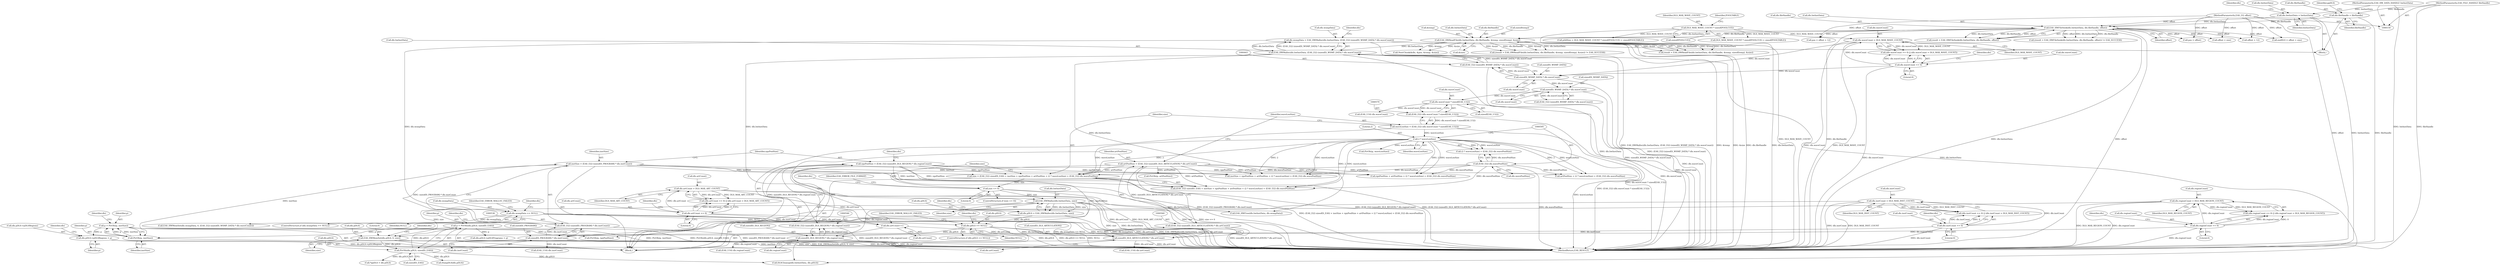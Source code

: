 digraph "0_Android_cadfb7a3c96d4fef06656cf37143e1b3e62cae86@pointer" {
"1000669" [label="(Call,dls.pDLS->pDLSRegions = p)"];
"1000664" [label="(Call,p = PtrOfs(p, instSize))"];
"1000666" [label="(Call,PtrOfs(p, instSize))"];
"1000638" [label="(Call,p = PtrOfs(dls.pDLS, sizeof(S_EAS)))"];
"1000640" [label="(Call,PtrOfs(dls.pDLS, sizeof(S_EAS)))"];
"1000625" [label="(Call,EAS_HWMemSet(dls.pDLS, 0, size))"];
"1000616" [label="(Call,dls.pDLS == NULL)"];
"1000606" [label="(Call,dls.pDLS = EAS_HWMalloc(dls.hwInstData, size))"];
"1000610" [label="(Call,EAS_HWMalloc(dls.hwInstData, size))"];
"1000438" [label="(Call,EAS_HWMalloc(dls.hwInstData, (EAS_I32) (sizeof(S_WSMP_DATA) * dls.waveCount)))"];
"1000213" [label="(Call,EAS_HWReadFile(dls.hwInstData, dls.fileHandle, &temp, sizeof(temp), &size))"];
"1000198" [label="(Call,EAS_HWFileSeek(dls.hwInstData, dls.fileHandle, offset))"];
"1000180" [label="(Call,dls.hwInstData = hwInstData)"];
"1000151" [label="(MethodParameterIn,EAS_HW_DATA_HANDLE hwInstData)"];
"1000185" [label="(Call,dls.fileHandle = fileHandle)"];
"1000152" [label="(MethodParameterIn,EAS_FILE_HANDLE fileHandle)"];
"1000153" [label="(MethodParameterIn,EAS_I32 offset)"];
"1000442" [label="(Call,(EAS_I32) (sizeof(S_WSMP_DATA) * dls.waveCount))"];
"1000444" [label="(Call,sizeof(S_WSMP_DATA) * dls.waveCount)"];
"1000425" [label="(Call,dls.waveCount > DLS_MAX_WAVE_COUNT)"];
"1000420" [label="(Call,dls.waveCount == 0)"];
"1000395" [label="(Call,DLS_MAX_WAVE_COUNT * sizeof(POOLCUE))"];
"1000600" [label="(Call,size <= 0)"];
"1000577" [label="(Call,size = (EAS_I32) sizeof(S_EAS) + instSize + rgnPoolSize + artPoolSize + (2 * waveLenSize) + (EAS_I32) dls.wavePoolSize)"];
"1000533" [label="(Call,instSize = (EAS_I32) (sizeof(S_PROGRAM) * dls.instCount))"];
"1000535" [label="(Call,(EAS_I32) (sizeof(S_PROGRAM) * dls.instCount))"];
"1000537" [label="(Call,sizeof(S_PROGRAM) * dls.instCount)"];
"1000524" [label="(Call,dls.instCount > DLS_MAX_INST_COUNT)"];
"1000519" [label="(Call,dls.instCount == 0)"];
"1000543" [label="(Call,rgnPoolSize = (EAS_I32) (sizeof(S_DLS_REGION) * dls.regionCount))"];
"1000545" [label="(Call,(EAS_I32) (sizeof(S_DLS_REGION) * dls.regionCount))"];
"1000547" [label="(Call,sizeof(S_DLS_REGION) * dls.regionCount)"];
"1000492" [label="(Call,dls.regionCount > DLS_MAX_REGION_COUNT)"];
"1000487" [label="(Call,dls.regionCount == 0)"];
"1000557" [label="(Call,artPoolSize = (EAS_I32) (sizeof(S_DLS_ARTICULATION) * dls.artCount))"];
"1000559" [label="(Call,(EAS_I32) (sizeof(S_DLS_ARTICULATION) * dls.artCount))"];
"1000561" [label="(Call,sizeof(S_DLS_ARTICULATION) * dls.artCount)"];
"1000553" [label="(Call,dls.artCount++)"];
"1000508" [label="(Call,dls.artCount > DLS_MAX_ART_COUNT)"];
"1000503" [label="(Call,dls.artCount == 0)"];
"1000591" [label="(Call,2 * waveLenSize)"];
"1000567" [label="(Call,waveLenSize = (EAS_I32) (dls.waveCount * sizeof(EAS_U32)))"];
"1000569" [label="(Call,(EAS_I32) (dls.waveCount * sizeof(EAS_U32)))"];
"1000571" [label="(Call,dls.waveCount * sizeof(EAS_U32))"];
"1000467" [label="(Call,sizeof(S_WSMP_DATA) * dls.waveCount)"];
"1000594" [label="(Call,(EAS_I32) dls.wavePoolSize)"];
"1000451" [label="(Call,dls.wsmpData == NULL)"];
"1000434" [label="(Call,dls.wsmpData = EAS_HWMalloc(dls.hwInstData, (EAS_I32) (sizeof(S_WSMP_DATA) * dls.waveCount)))"];
"1000584" [label="(Call,instSize + rgnPoolSize + artPoolSize + (2 * waveLenSize) + (EAS_I32) dls.wavePoolSize)"];
"1000487" [label="(Call,dls.regionCount == 0)"];
"1000586" [label="(Call,rgnPoolSize + artPoolSize + (2 * waveLenSize) + (EAS_I32) dls.wavePoolSize)"];
"1000211" [label="(Call,result = EAS_HWReadFile(dls.hwInstData, dls.fileHandle, &temp, sizeof(temp), &size))"];
"1000484" [label="(Block,)"];
"1000243" [label="(Call,NextChunk(&dls, &pos, &temp, &size))"];
"1000520" [label="(Call,dls.instCount)"];
"1000670" [label="(Call,dls.pDLS->pDLSRegions)"];
"1000202" [label="(Call,dls.fileHandle)"];
"1000538" [label="(Call,sizeof(S_PROGRAM))"];
"1000524" [label="(Call,dls.instCount > DLS_MAX_INST_COUNT)"];
"1000608" [label="(Identifier,dls)"];
"1000630" [label="(Identifier,size)"];
"1000615" [label="(ControlStructure,if (dls.pDLS == NULL))"];
"1000392" [label="(Call,ptblSize > DLS_MAX_WAVE_COUNT * sizeof(POOLCUE) + sizeof(POOLTABLE))"];
"1000533" [label="(Call,instSize = (EAS_I32) (sizeof(S_PROGRAM) * dls.instCount))"];
"1000224" [label="(Call,&size)"];
"1000578" [label="(Identifier,size)"];
"1000611" [label="(Call,dls.hwInstData)"];
"1000435" [label="(Call,dls.wsmpData)"];
"1000210" [label="(Call,(result = EAS_HWReadFile(dls.hwInstData, dls.fileHandle, &temp, sizeof(temp), &size)) != EAS_SUCCESS)"];
"1000427" [label="(Identifier,dls)"];
"1000453" [label="(Identifier,dls)"];
"1000155" [label="(Block,)"];
"1000588" [label="(Call,artPoolSize + (2 * waveLenSize) + (EAS_I32) dls.wavePoolSize)"];
"1000627" [label="(Identifier,dls)"];
"1000607" [label="(Call,dls.pDLS)"];
"1000575" [label="(Call,sizeof(EAS_U32))"];
"1000444" [label="(Call,sizeof(S_WSMP_DATA) * dls.waveCount)"];
"1000493" [label="(Call,dls.regionCount)"];
"1000664" [label="(Call,p = PtrOfs(p, instSize))"];
"1000667" [label="(Identifier,p)"];
"1000397" [label="(Call,sizeof(POOLCUE))"];
"1000652" [label="(Call,(EAS_U16) dls.instCount)"];
"1000657" [label="(Call,dls.pDLS->pDLSPrograms = p)"];
"1000195" [label="(Call,(result = EAS_HWFileSeek(dls.hwInstData, dls.fileHandle, offset)) != EAS_SUCCESS)"];
"1000590" [label="(Call,(2 * waveLenSize) + (EAS_I32) dls.wavePoolSize)"];
"1000614" [label="(Identifier,size)"];
"1000567" [label="(Call,waveLenSize = (EAS_I32) (dls.waveCount * sizeof(EAS_U32)))"];
"1000601" [label="(Identifier,size)"];
"1000151" [label="(MethodParameterIn,EAS_HW_DATA_HANDLE hwInstData)"];
"1000460" [label="(Call,EAS_HWMemSet(dls.wsmpData, 0, (EAS_I32) (sizeof(S_WSMP_DATA) * dls.waveCount)))"];
"1000491" [label="(Literal,0)"];
"1000675" [label="(Identifier,p)"];
"1000534" [label="(Identifier,instSize)"];
"1000721" [label="(Call,(EAS_U16) dls.waveCount)"];
"1000559" [label="(Call,(EAS_I32) (sizeof(S_DLS_ARTICULATION) * dls.artCount))"];
"1000545" [label="(Call,(EAS_I32) (sizeof(S_DLS_REGION) * dls.regionCount))"];
"1000554" [label="(Call,dls.artCount)"];
"1000451" [label="(Call,dls.wsmpData == NULL)"];
"1000467" [label="(Call,sizeof(S_WSMP_DATA) * dls.waveCount)"];
"1000518" [label="(Call,(dls.instCount == 0) || (dls.instCount > DLS_MAX_INST_COUNT))"];
"1000283" [label="(Call,offset + 12)"];
"1000394" [label="(Call,DLS_MAX_WAVE_COUNT * sizeof(POOLCUE) + sizeof(POOLTABLE))"];
"1000544" [label="(Identifier,rgnPoolSize)"];
"1000568" [label="(Identifier,waveLenSize)"];
"1000276" [label="(Call,endDLS = offset + size)"];
"1000450" [label="(ControlStructure,if (dls.wsmpData == NULL))"];
"1000689" [label="(Call,PtrOfs(p, rgnPoolSize))"];
"1000186" [label="(Call,dls.fileHandle)"];
"1000842" [label="(MethodReturn,EAS_RESULT)"];
"1000641" [label="(Call,dls.pDLS)"];
"1000528" [label="(Identifier,DLS_MAX_INST_COUNT)"];
"1000571" [label="(Call,dls.waveCount * sizeof(EAS_U32))"];
"1000486" [label="(Call,(dls.regionCount == 0) || (dls.regionCount > DLS_MAX_REGION_COUNT))"];
"1000184" [label="(Identifier,hwInstData)"];
"1000507" [label="(Literal,0)"];
"1000547" [label="(Call,sizeof(S_DLS_REGION) * dls.regionCount)"];
"1000626" [label="(Call,dls.pDLS)"];
"1000205" [label="(Identifier,offset)"];
"1000465" [label="(Call,(EAS_I32) (sizeof(S_WSMP_DATA) * dls.waveCount))"];
"1000649" [label="(Identifier,dls)"];
"1000665" [label="(Identifier,p)"];
"1000445" [label="(Call,sizeof(S_WSMP_DATA))"];
"1000439" [label="(Call,dls.hwInstData)"];
"1000577" [label="(Call,size = (EAS_I32) sizeof(S_EAS) + instSize + rgnPoolSize + artPoolSize + (2 * waveLenSize) + (EAS_I32) dls.wavePoolSize)"];
"1000214" [label="(Call,dls.hwInstData)"];
"1000682" [label="(Call,(EAS_U16) dls.regionCount)"];
"1000572" [label="(Call,dls.waveCount)"];
"1000217" [label="(Call,dls.fileHandle)"];
"1000594" [label="(Call,(EAS_I32) dls.wavePoolSize)"];
"1000669" [label="(Call,dls.pDLS->pDLSRegions = p)"];
"1000426" [label="(Call,dls.waveCount)"];
"1000494" [label="(Identifier,dls)"];
"1000698" [label="(Call,(EAS_U16) dls.artCount)"];
"1000512" [label="(Identifier,DLS_MAX_ART_COUNT)"];
"1000526" [label="(Identifier,dls)"];
"1000468" [label="(Call,sizeof(S_WSMP_DATA))"];
"1000519" [label="(Call,dls.instCount == 0)"];
"1000599" [label="(ControlStructure,if (size <= 0))"];
"1000591" [label="(Call,2 * waveLenSize)"];
"1000537" [label="(Call,sizeof(S_PROGRAM) * dls.instCount)"];
"1000419" [label="(Call,(dls.waveCount == 0) || (dls.waveCount > DLS_MAX_WAVE_COUNT))"];
"1000558" [label="(Identifier,artPoolSize)"];
"1000639" [label="(Identifier,p)"];
"1000550" [label="(Call,dls.regionCount)"];
"1000629" [label="(Literal,0)"];
"1000616" [label="(Call,dls.pDLS == NULL)"];
"1000605" [label="(Identifier,EAS_ERROR_FILE_FORMAT)"];
"1000420" [label="(Call,dls.waveCount == 0)"];
"1000504" [label="(Call,dls.artCount)"];
"1000606" [label="(Call,dls.pDLS = EAS_HWMalloc(dls.hwInstData, size))"];
"1000281" [label="(Call,pos = offset + 12)"];
"1000618" [label="(Identifier,dls)"];
"1000434" [label="(Call,dls.wsmpData = EAS_HWMalloc(dls.hwInstData, (EAS_I32) (sizeof(S_WSMP_DATA) * dls.waveCount)))"];
"1000540" [label="(Call,dls.instCount)"];
"1000189" [label="(Identifier,fileHandle)"];
"1000735" [label="(Call,PtrOfs(p, waveLenSize))"];
"1000525" [label="(Call,dls.instCount)"];
"1000503" [label="(Call,dls.artCount == 0)"];
"1000617" [label="(Call,dls.pDLS)"];
"1000638" [label="(Call,p = PtrOfs(dls.pDLS, sizeof(S_EAS)))"];
"1000569" [label="(Call,(EAS_I32) (dls.waveCount * sizeof(EAS_U32)))"];
"1000470" [label="(Call,dls.waveCount)"];
"1000222" [label="(Call,sizeof(temp))"];
"1000187" [label="(Identifier,dls)"];
"1000152" [label="(MethodParameterIn,EAS_FILE_HANDLE fileHandle)"];
"1000592" [label="(Literal,2)"];
"1000425" [label="(Call,dls.waveCount > DLS_MAX_WAVE_COUNT)"];
"1000822" [label="(Call,*ppDLS = dls.pDLS)"];
"1000492" [label="(Call,dls.regionCount > DLS_MAX_REGION_COUNT)"];
"1000672" [label="(Identifier,dls)"];
"1000833" [label="(Call,DLSCleanup(dls.hwInstData, dls.pDLS))"];
"1000610" [label="(Call,EAS_HWMalloc(dls.hwInstData, size))"];
"1000396" [label="(Identifier,DLS_MAX_WAVE_COUNT)"];
"1000535" [label="(Call,(EAS_I32) (sizeof(S_PROGRAM) * dls.instCount))"];
"1000561" [label="(Call,sizeof(S_DLS_ARTICULATION) * dls.artCount)"];
"1000644" [label="(Call,sizeof(S_EAS))"];
"1000452" [label="(Call,dls.wsmpData)"];
"1000153" [label="(MethodParameterIn,EAS_I32 offset)"];
"1000624" [label="(Identifier,EAS_ERROR_MALLOC_FAILED)"];
"1000557" [label="(Call,artPoolSize = (EAS_I32) (sizeof(S_DLS_ARTICULATION) * dls.artCount))"];
"1000459" [label="(Identifier,EAS_ERROR_MALLOC_FAILED)"];
"1000553" [label="(Call,dls.artCount++)"];
"1000502" [label="(Call,(dls.artCount == 0) || (dls.artCount > DLS_MAX_ART_COUNT))"];
"1000543" [label="(Call,rgnPoolSize = (EAS_I32) (sizeof(S_DLS_REGION) * dls.regionCount))"];
"1000424" [label="(Literal,0)"];
"1000596" [label="(Call,dls.wavePoolSize)"];
"1000199" [label="(Call,dls.hwInstData)"];
"1000213" [label="(Call,EAS_HWReadFile(dls.hwInstData, dls.fileHandle, &temp, sizeof(temp), &size))"];
"1000562" [label="(Call,sizeof(S_DLS_ARTICULATION))"];
"1000438" [label="(Call,EAS_HWMalloc(dls.hwInstData, (EAS_I32) (sizeof(S_WSMP_DATA) * dls.waveCount)))"];
"1000668" [label="(Identifier,instSize)"];
"1000510" [label="(Identifier,dls)"];
"1000447" [label="(Call,dls.waveCount)"];
"1000455" [label="(Identifier,NULL)"];
"1000634" [label="(Identifier,dls)"];
"1000509" [label="(Call,dls.artCount)"];
"1000400" [label="(Identifier,POOLTABLE)"];
"1000462" [label="(Identifier,dls)"];
"1000488" [label="(Call,dls.regionCount)"];
"1000712" [label="(Call,PtrOfs(p, artPoolSize))"];
"1000395" [label="(Call,DLS_MAX_WAVE_COUNT * sizeof(POOLCUE))"];
"1000810" [label="(Call,EAS_HWFree(dls.hwInstData, dls.wsmpData))"];
"1000180" [label="(Call,dls.hwInstData = hwInstData)"];
"1000548" [label="(Call,sizeof(S_DLS_REGION))"];
"1000620" [label="(Identifier,NULL)"];
"1000602" [label="(Literal,0)"];
"1000593" [label="(Identifier,waveLenSize)"];
"1000220" [label="(Call,&temp)"];
"1000564" [label="(Call,dls.artCount)"];
"1000185" [label="(Call,dls.fileHandle = fileHandle)"];
"1000442" [label="(Call,(EAS_I32) (sizeof(S_WSMP_DATA) * dls.waveCount))"];
"1000496" [label="(Identifier,DLS_MAX_REGION_COUNT)"];
"1000236" [label="(Call,pos = offset)"];
"1000181" [label="(Call,dls.hwInstData)"];
"1000198" [label="(Call,EAS_HWFileSeek(dls.hwInstData, dls.fileHandle, offset))"];
"1000429" [label="(Identifier,DLS_MAX_WAVE_COUNT)"];
"1000579" [label="(Call,(EAS_I32) sizeof(S_EAS) + instSize + rgnPoolSize + artPoolSize + (2 * waveLenSize) + (EAS_I32) dls.wavePoolSize)"];
"1000555" [label="(Identifier,dls)"];
"1000523" [label="(Literal,0)"];
"1000192" [label="(Identifier,ppDLS)"];
"1000196" [label="(Call,result = EAS_HWFileSeek(dls.hwInstData, dls.fileHandle, offset))"];
"1000421" [label="(Call,dls.waveCount)"];
"1000828" [label="(Call,DumpDLS(dls.pDLS))"];
"1000640" [label="(Call,PtrOfs(dls.pDLS, sizeof(S_EAS)))"];
"1000278" [label="(Call,offset + size)"];
"1000625" [label="(Call,EAS_HWMemSet(dls.pDLS, 0, size))"];
"1000666" [label="(Call,PtrOfs(p, instSize))"];
"1000508" [label="(Call,dls.artCount > DLS_MAX_ART_COUNT)"];
"1000600" [label="(Call,size <= 0)"];
"1000679" [label="(Identifier,dls)"];
"1000669" -> "1000484"  [label="AST: "];
"1000669" -> "1000675"  [label="CFG: "];
"1000670" -> "1000669"  [label="AST: "];
"1000675" -> "1000669"  [label="AST: "];
"1000679" -> "1000669"  [label="CFG: "];
"1000669" -> "1000842"  [label="DDG: dls.pDLS->pDLSRegions"];
"1000664" -> "1000669"  [label="DDG: p"];
"1000664" -> "1000484"  [label="AST: "];
"1000664" -> "1000666"  [label="CFG: "];
"1000665" -> "1000664"  [label="AST: "];
"1000666" -> "1000664"  [label="AST: "];
"1000672" -> "1000664"  [label="CFG: "];
"1000664" -> "1000842"  [label="DDG: PtrOfs(p, instSize)"];
"1000666" -> "1000664"  [label="DDG: p"];
"1000666" -> "1000664"  [label="DDG: instSize"];
"1000664" -> "1000689"  [label="DDG: p"];
"1000666" -> "1000668"  [label="CFG: "];
"1000667" -> "1000666"  [label="AST: "];
"1000668" -> "1000666"  [label="AST: "];
"1000666" -> "1000842"  [label="DDG: instSize"];
"1000638" -> "1000666"  [label="DDG: p"];
"1000533" -> "1000666"  [label="DDG: instSize"];
"1000638" -> "1000484"  [label="AST: "];
"1000638" -> "1000640"  [label="CFG: "];
"1000639" -> "1000638"  [label="AST: "];
"1000640" -> "1000638"  [label="AST: "];
"1000649" -> "1000638"  [label="CFG: "];
"1000638" -> "1000842"  [label="DDG: PtrOfs(dls.pDLS, sizeof(S_EAS))"];
"1000640" -> "1000638"  [label="DDG: dls.pDLS"];
"1000638" -> "1000657"  [label="DDG: p"];
"1000640" -> "1000644"  [label="CFG: "];
"1000641" -> "1000640"  [label="AST: "];
"1000644" -> "1000640"  [label="AST: "];
"1000625" -> "1000640"  [label="DDG: dls.pDLS"];
"1000640" -> "1000822"  [label="DDG: dls.pDLS"];
"1000640" -> "1000828"  [label="DDG: dls.pDLS"];
"1000640" -> "1000833"  [label="DDG: dls.pDLS"];
"1000625" -> "1000484"  [label="AST: "];
"1000625" -> "1000630"  [label="CFG: "];
"1000626" -> "1000625"  [label="AST: "];
"1000629" -> "1000625"  [label="AST: "];
"1000630" -> "1000625"  [label="AST: "];
"1000634" -> "1000625"  [label="CFG: "];
"1000625" -> "1000842"  [label="DDG: size"];
"1000625" -> "1000842"  [label="DDG: EAS_HWMemSet(dls.pDLS, 0, size)"];
"1000616" -> "1000625"  [label="DDG: dls.pDLS"];
"1000610" -> "1000625"  [label="DDG: size"];
"1000616" -> "1000615"  [label="AST: "];
"1000616" -> "1000620"  [label="CFG: "];
"1000617" -> "1000616"  [label="AST: "];
"1000620" -> "1000616"  [label="AST: "];
"1000624" -> "1000616"  [label="CFG: "];
"1000627" -> "1000616"  [label="CFG: "];
"1000616" -> "1000842"  [label="DDG: dls.pDLS"];
"1000616" -> "1000842"  [label="DDG: dls.pDLS == NULL"];
"1000616" -> "1000842"  [label="DDG: NULL"];
"1000606" -> "1000616"  [label="DDG: dls.pDLS"];
"1000451" -> "1000616"  [label="DDG: NULL"];
"1000606" -> "1000484"  [label="AST: "];
"1000606" -> "1000610"  [label="CFG: "];
"1000607" -> "1000606"  [label="AST: "];
"1000610" -> "1000606"  [label="AST: "];
"1000618" -> "1000606"  [label="CFG: "];
"1000606" -> "1000842"  [label="DDG: EAS_HWMalloc(dls.hwInstData, size)"];
"1000610" -> "1000606"  [label="DDG: dls.hwInstData"];
"1000610" -> "1000606"  [label="DDG: size"];
"1000610" -> "1000614"  [label="CFG: "];
"1000611" -> "1000610"  [label="AST: "];
"1000614" -> "1000610"  [label="AST: "];
"1000610" -> "1000842"  [label="DDG: size"];
"1000610" -> "1000842"  [label="DDG: dls.hwInstData"];
"1000438" -> "1000610"  [label="DDG: dls.hwInstData"];
"1000600" -> "1000610"  [label="DDG: size"];
"1000610" -> "1000810"  [label="DDG: dls.hwInstData"];
"1000610" -> "1000833"  [label="DDG: dls.hwInstData"];
"1000438" -> "1000434"  [label="AST: "];
"1000438" -> "1000442"  [label="CFG: "];
"1000439" -> "1000438"  [label="AST: "];
"1000442" -> "1000438"  [label="AST: "];
"1000434" -> "1000438"  [label="CFG: "];
"1000438" -> "1000842"  [label="DDG: (EAS_I32) (sizeof(S_WSMP_DATA) * dls.waveCount)"];
"1000438" -> "1000842"  [label="DDG: dls.hwInstData"];
"1000438" -> "1000434"  [label="DDG: dls.hwInstData"];
"1000438" -> "1000434"  [label="DDG: (EAS_I32) (sizeof(S_WSMP_DATA) * dls.waveCount)"];
"1000213" -> "1000438"  [label="DDG: dls.hwInstData"];
"1000442" -> "1000438"  [label="DDG: sizeof(S_WSMP_DATA) * dls.waveCount"];
"1000438" -> "1000810"  [label="DDG: dls.hwInstData"];
"1000438" -> "1000833"  [label="DDG: dls.hwInstData"];
"1000213" -> "1000211"  [label="AST: "];
"1000213" -> "1000224"  [label="CFG: "];
"1000214" -> "1000213"  [label="AST: "];
"1000217" -> "1000213"  [label="AST: "];
"1000220" -> "1000213"  [label="AST: "];
"1000222" -> "1000213"  [label="AST: "];
"1000224" -> "1000213"  [label="AST: "];
"1000211" -> "1000213"  [label="CFG: "];
"1000213" -> "1000842"  [label="DDG: dls.fileHandle"];
"1000213" -> "1000842"  [label="DDG: dls.hwInstData"];
"1000213" -> "1000842"  [label="DDG: &temp"];
"1000213" -> "1000842"  [label="DDG: &size"];
"1000213" -> "1000210"  [label="DDG: dls.fileHandle"];
"1000213" -> "1000210"  [label="DDG: &temp"];
"1000213" -> "1000210"  [label="DDG: dls.hwInstData"];
"1000213" -> "1000210"  [label="DDG: &size"];
"1000213" -> "1000211"  [label="DDG: dls.fileHandle"];
"1000213" -> "1000211"  [label="DDG: &temp"];
"1000213" -> "1000211"  [label="DDG: dls.hwInstData"];
"1000213" -> "1000211"  [label="DDG: &size"];
"1000198" -> "1000213"  [label="DDG: dls.hwInstData"];
"1000198" -> "1000213"  [label="DDG: dls.fileHandle"];
"1000213" -> "1000243"  [label="DDG: &temp"];
"1000213" -> "1000243"  [label="DDG: &size"];
"1000198" -> "1000196"  [label="AST: "];
"1000198" -> "1000205"  [label="CFG: "];
"1000199" -> "1000198"  [label="AST: "];
"1000202" -> "1000198"  [label="AST: "];
"1000205" -> "1000198"  [label="AST: "];
"1000196" -> "1000198"  [label="CFG: "];
"1000198" -> "1000842"  [label="DDG: dls.hwInstData"];
"1000198" -> "1000842"  [label="DDG: offset"];
"1000198" -> "1000842"  [label="DDG: dls.fileHandle"];
"1000198" -> "1000195"  [label="DDG: dls.hwInstData"];
"1000198" -> "1000195"  [label="DDG: dls.fileHandle"];
"1000198" -> "1000195"  [label="DDG: offset"];
"1000198" -> "1000196"  [label="DDG: dls.hwInstData"];
"1000198" -> "1000196"  [label="DDG: dls.fileHandle"];
"1000198" -> "1000196"  [label="DDG: offset"];
"1000180" -> "1000198"  [label="DDG: dls.hwInstData"];
"1000185" -> "1000198"  [label="DDG: dls.fileHandle"];
"1000153" -> "1000198"  [label="DDG: offset"];
"1000198" -> "1000236"  [label="DDG: offset"];
"1000198" -> "1000276"  [label="DDG: offset"];
"1000198" -> "1000278"  [label="DDG: offset"];
"1000198" -> "1000281"  [label="DDG: offset"];
"1000198" -> "1000283"  [label="DDG: offset"];
"1000180" -> "1000155"  [label="AST: "];
"1000180" -> "1000184"  [label="CFG: "];
"1000181" -> "1000180"  [label="AST: "];
"1000184" -> "1000180"  [label="AST: "];
"1000187" -> "1000180"  [label="CFG: "];
"1000180" -> "1000842"  [label="DDG: hwInstData"];
"1000151" -> "1000180"  [label="DDG: hwInstData"];
"1000151" -> "1000150"  [label="AST: "];
"1000151" -> "1000842"  [label="DDG: hwInstData"];
"1000185" -> "1000155"  [label="AST: "];
"1000185" -> "1000189"  [label="CFG: "];
"1000186" -> "1000185"  [label="AST: "];
"1000189" -> "1000185"  [label="AST: "];
"1000192" -> "1000185"  [label="CFG: "];
"1000185" -> "1000842"  [label="DDG: fileHandle"];
"1000152" -> "1000185"  [label="DDG: fileHandle"];
"1000152" -> "1000150"  [label="AST: "];
"1000152" -> "1000842"  [label="DDG: fileHandle"];
"1000153" -> "1000150"  [label="AST: "];
"1000153" -> "1000842"  [label="DDG: offset"];
"1000153" -> "1000236"  [label="DDG: offset"];
"1000153" -> "1000276"  [label="DDG: offset"];
"1000153" -> "1000278"  [label="DDG: offset"];
"1000153" -> "1000281"  [label="DDG: offset"];
"1000153" -> "1000283"  [label="DDG: offset"];
"1000442" -> "1000444"  [label="CFG: "];
"1000443" -> "1000442"  [label="AST: "];
"1000444" -> "1000442"  [label="AST: "];
"1000442" -> "1000842"  [label="DDG: sizeof(S_WSMP_DATA) * dls.waveCount"];
"1000444" -> "1000442"  [label="DDG: dls.waveCount"];
"1000444" -> "1000447"  [label="CFG: "];
"1000445" -> "1000444"  [label="AST: "];
"1000447" -> "1000444"  [label="AST: "];
"1000444" -> "1000842"  [label="DDG: dls.waveCount"];
"1000425" -> "1000444"  [label="DDG: dls.waveCount"];
"1000420" -> "1000444"  [label="DDG: dls.waveCount"];
"1000444" -> "1000467"  [label="DDG: dls.waveCount"];
"1000425" -> "1000419"  [label="AST: "];
"1000425" -> "1000429"  [label="CFG: "];
"1000426" -> "1000425"  [label="AST: "];
"1000429" -> "1000425"  [label="AST: "];
"1000419" -> "1000425"  [label="CFG: "];
"1000425" -> "1000842"  [label="DDG: dls.waveCount"];
"1000425" -> "1000842"  [label="DDG: DLS_MAX_WAVE_COUNT"];
"1000425" -> "1000419"  [label="DDG: dls.waveCount"];
"1000425" -> "1000419"  [label="DDG: DLS_MAX_WAVE_COUNT"];
"1000420" -> "1000425"  [label="DDG: dls.waveCount"];
"1000395" -> "1000425"  [label="DDG: DLS_MAX_WAVE_COUNT"];
"1000420" -> "1000419"  [label="AST: "];
"1000420" -> "1000424"  [label="CFG: "];
"1000421" -> "1000420"  [label="AST: "];
"1000424" -> "1000420"  [label="AST: "];
"1000427" -> "1000420"  [label="CFG: "];
"1000419" -> "1000420"  [label="CFG: "];
"1000420" -> "1000842"  [label="DDG: dls.waveCount"];
"1000420" -> "1000419"  [label="DDG: dls.waveCount"];
"1000420" -> "1000419"  [label="DDG: 0"];
"1000395" -> "1000394"  [label="AST: "];
"1000395" -> "1000397"  [label="CFG: "];
"1000396" -> "1000395"  [label="AST: "];
"1000397" -> "1000395"  [label="AST: "];
"1000400" -> "1000395"  [label="CFG: "];
"1000395" -> "1000842"  [label="DDG: DLS_MAX_WAVE_COUNT"];
"1000395" -> "1000392"  [label="DDG: DLS_MAX_WAVE_COUNT"];
"1000395" -> "1000394"  [label="DDG: DLS_MAX_WAVE_COUNT"];
"1000600" -> "1000599"  [label="AST: "];
"1000600" -> "1000602"  [label="CFG: "];
"1000601" -> "1000600"  [label="AST: "];
"1000602" -> "1000600"  [label="AST: "];
"1000605" -> "1000600"  [label="CFG: "];
"1000608" -> "1000600"  [label="CFG: "];
"1000600" -> "1000842"  [label="DDG: size <= 0"];
"1000600" -> "1000842"  [label="DDG: size"];
"1000577" -> "1000600"  [label="DDG: size"];
"1000577" -> "1000484"  [label="AST: "];
"1000577" -> "1000579"  [label="CFG: "];
"1000578" -> "1000577"  [label="AST: "];
"1000579" -> "1000577"  [label="AST: "];
"1000601" -> "1000577"  [label="CFG: "];
"1000577" -> "1000842"  [label="DDG: (EAS_I32) sizeof(S_EAS) + instSize + rgnPoolSize + artPoolSize + (2 * waveLenSize) + (EAS_I32) dls.wavePoolSize"];
"1000533" -> "1000577"  [label="DDG: instSize"];
"1000543" -> "1000577"  [label="DDG: rgnPoolSize"];
"1000557" -> "1000577"  [label="DDG: artPoolSize"];
"1000591" -> "1000577"  [label="DDG: 2"];
"1000591" -> "1000577"  [label="DDG: waveLenSize"];
"1000594" -> "1000577"  [label="DDG: dls.wavePoolSize"];
"1000533" -> "1000484"  [label="AST: "];
"1000533" -> "1000535"  [label="CFG: "];
"1000534" -> "1000533"  [label="AST: "];
"1000535" -> "1000533"  [label="AST: "];
"1000544" -> "1000533"  [label="CFG: "];
"1000533" -> "1000842"  [label="DDG: (EAS_I32) (sizeof(S_PROGRAM) * dls.instCount)"];
"1000535" -> "1000533"  [label="DDG: sizeof(S_PROGRAM) * dls.instCount"];
"1000533" -> "1000579"  [label="DDG: instSize"];
"1000533" -> "1000584"  [label="DDG: instSize"];
"1000535" -> "1000537"  [label="CFG: "];
"1000536" -> "1000535"  [label="AST: "];
"1000537" -> "1000535"  [label="AST: "];
"1000535" -> "1000842"  [label="DDG: sizeof(S_PROGRAM) * dls.instCount"];
"1000537" -> "1000535"  [label="DDG: dls.instCount"];
"1000537" -> "1000540"  [label="CFG: "];
"1000538" -> "1000537"  [label="AST: "];
"1000540" -> "1000537"  [label="AST: "];
"1000537" -> "1000842"  [label="DDG: dls.instCount"];
"1000524" -> "1000537"  [label="DDG: dls.instCount"];
"1000519" -> "1000537"  [label="DDG: dls.instCount"];
"1000537" -> "1000652"  [label="DDG: dls.instCount"];
"1000524" -> "1000518"  [label="AST: "];
"1000524" -> "1000528"  [label="CFG: "];
"1000525" -> "1000524"  [label="AST: "];
"1000528" -> "1000524"  [label="AST: "];
"1000518" -> "1000524"  [label="CFG: "];
"1000524" -> "1000842"  [label="DDG: dls.instCount"];
"1000524" -> "1000842"  [label="DDG: DLS_MAX_INST_COUNT"];
"1000524" -> "1000518"  [label="DDG: dls.instCount"];
"1000524" -> "1000518"  [label="DDG: DLS_MAX_INST_COUNT"];
"1000519" -> "1000524"  [label="DDG: dls.instCount"];
"1000519" -> "1000518"  [label="AST: "];
"1000519" -> "1000523"  [label="CFG: "];
"1000520" -> "1000519"  [label="AST: "];
"1000523" -> "1000519"  [label="AST: "];
"1000526" -> "1000519"  [label="CFG: "];
"1000518" -> "1000519"  [label="CFG: "];
"1000519" -> "1000842"  [label="DDG: dls.instCount"];
"1000519" -> "1000518"  [label="DDG: dls.instCount"];
"1000519" -> "1000518"  [label="DDG: 0"];
"1000543" -> "1000484"  [label="AST: "];
"1000543" -> "1000545"  [label="CFG: "];
"1000544" -> "1000543"  [label="AST: "];
"1000545" -> "1000543"  [label="AST: "];
"1000555" -> "1000543"  [label="CFG: "];
"1000543" -> "1000842"  [label="DDG: (EAS_I32) (sizeof(S_DLS_REGION) * dls.regionCount)"];
"1000545" -> "1000543"  [label="DDG: sizeof(S_DLS_REGION) * dls.regionCount"];
"1000543" -> "1000579"  [label="DDG: rgnPoolSize"];
"1000543" -> "1000584"  [label="DDG: rgnPoolSize"];
"1000543" -> "1000586"  [label="DDG: rgnPoolSize"];
"1000543" -> "1000689"  [label="DDG: rgnPoolSize"];
"1000545" -> "1000547"  [label="CFG: "];
"1000546" -> "1000545"  [label="AST: "];
"1000547" -> "1000545"  [label="AST: "];
"1000545" -> "1000842"  [label="DDG: sizeof(S_DLS_REGION) * dls.regionCount"];
"1000547" -> "1000545"  [label="DDG: dls.regionCount"];
"1000547" -> "1000550"  [label="CFG: "];
"1000548" -> "1000547"  [label="AST: "];
"1000550" -> "1000547"  [label="AST: "];
"1000547" -> "1000842"  [label="DDG: dls.regionCount"];
"1000492" -> "1000547"  [label="DDG: dls.regionCount"];
"1000487" -> "1000547"  [label="DDG: dls.regionCount"];
"1000547" -> "1000682"  [label="DDG: dls.regionCount"];
"1000492" -> "1000486"  [label="AST: "];
"1000492" -> "1000496"  [label="CFG: "];
"1000493" -> "1000492"  [label="AST: "];
"1000496" -> "1000492"  [label="AST: "];
"1000486" -> "1000492"  [label="CFG: "];
"1000492" -> "1000842"  [label="DDG: DLS_MAX_REGION_COUNT"];
"1000492" -> "1000842"  [label="DDG: dls.regionCount"];
"1000492" -> "1000486"  [label="DDG: dls.regionCount"];
"1000492" -> "1000486"  [label="DDG: DLS_MAX_REGION_COUNT"];
"1000487" -> "1000492"  [label="DDG: dls.regionCount"];
"1000487" -> "1000486"  [label="AST: "];
"1000487" -> "1000491"  [label="CFG: "];
"1000488" -> "1000487"  [label="AST: "];
"1000491" -> "1000487"  [label="AST: "];
"1000494" -> "1000487"  [label="CFG: "];
"1000486" -> "1000487"  [label="CFG: "];
"1000487" -> "1000842"  [label="DDG: dls.regionCount"];
"1000487" -> "1000486"  [label="DDG: dls.regionCount"];
"1000487" -> "1000486"  [label="DDG: 0"];
"1000557" -> "1000484"  [label="AST: "];
"1000557" -> "1000559"  [label="CFG: "];
"1000558" -> "1000557"  [label="AST: "];
"1000559" -> "1000557"  [label="AST: "];
"1000568" -> "1000557"  [label="CFG: "];
"1000557" -> "1000842"  [label="DDG: (EAS_I32) (sizeof(S_DLS_ARTICULATION) * dls.artCount)"];
"1000559" -> "1000557"  [label="DDG: sizeof(S_DLS_ARTICULATION) * dls.artCount"];
"1000557" -> "1000579"  [label="DDG: artPoolSize"];
"1000557" -> "1000584"  [label="DDG: artPoolSize"];
"1000557" -> "1000586"  [label="DDG: artPoolSize"];
"1000557" -> "1000588"  [label="DDG: artPoolSize"];
"1000557" -> "1000712"  [label="DDG: artPoolSize"];
"1000559" -> "1000561"  [label="CFG: "];
"1000560" -> "1000559"  [label="AST: "];
"1000561" -> "1000559"  [label="AST: "];
"1000559" -> "1000842"  [label="DDG: sizeof(S_DLS_ARTICULATION) * dls.artCount"];
"1000561" -> "1000559"  [label="DDG: dls.artCount"];
"1000561" -> "1000564"  [label="CFG: "];
"1000562" -> "1000561"  [label="AST: "];
"1000564" -> "1000561"  [label="AST: "];
"1000561" -> "1000842"  [label="DDG: dls.artCount"];
"1000553" -> "1000561"  [label="DDG: dls.artCount"];
"1000561" -> "1000698"  [label="DDG: dls.artCount"];
"1000553" -> "1000484"  [label="AST: "];
"1000553" -> "1000554"  [label="CFG: "];
"1000554" -> "1000553"  [label="AST: "];
"1000558" -> "1000553"  [label="CFG: "];
"1000508" -> "1000553"  [label="DDG: dls.artCount"];
"1000503" -> "1000553"  [label="DDG: dls.artCount"];
"1000508" -> "1000502"  [label="AST: "];
"1000508" -> "1000512"  [label="CFG: "];
"1000509" -> "1000508"  [label="AST: "];
"1000512" -> "1000508"  [label="AST: "];
"1000502" -> "1000508"  [label="CFG: "];
"1000508" -> "1000842"  [label="DDG: dls.artCount"];
"1000508" -> "1000842"  [label="DDG: DLS_MAX_ART_COUNT"];
"1000508" -> "1000502"  [label="DDG: dls.artCount"];
"1000508" -> "1000502"  [label="DDG: DLS_MAX_ART_COUNT"];
"1000503" -> "1000508"  [label="DDG: dls.artCount"];
"1000503" -> "1000502"  [label="AST: "];
"1000503" -> "1000507"  [label="CFG: "];
"1000504" -> "1000503"  [label="AST: "];
"1000507" -> "1000503"  [label="AST: "];
"1000510" -> "1000503"  [label="CFG: "];
"1000502" -> "1000503"  [label="CFG: "];
"1000503" -> "1000842"  [label="DDG: dls.artCount"];
"1000503" -> "1000502"  [label="DDG: dls.artCount"];
"1000503" -> "1000502"  [label="DDG: 0"];
"1000591" -> "1000590"  [label="AST: "];
"1000591" -> "1000593"  [label="CFG: "];
"1000592" -> "1000591"  [label="AST: "];
"1000593" -> "1000591"  [label="AST: "];
"1000595" -> "1000591"  [label="CFG: "];
"1000591" -> "1000842"  [label="DDG: waveLenSize"];
"1000591" -> "1000579"  [label="DDG: 2"];
"1000591" -> "1000579"  [label="DDG: waveLenSize"];
"1000591" -> "1000584"  [label="DDG: 2"];
"1000591" -> "1000584"  [label="DDG: waveLenSize"];
"1000591" -> "1000586"  [label="DDG: 2"];
"1000591" -> "1000586"  [label="DDG: waveLenSize"];
"1000591" -> "1000588"  [label="DDG: 2"];
"1000591" -> "1000588"  [label="DDG: waveLenSize"];
"1000591" -> "1000590"  [label="DDG: 2"];
"1000591" -> "1000590"  [label="DDG: waveLenSize"];
"1000567" -> "1000591"  [label="DDG: waveLenSize"];
"1000591" -> "1000735"  [label="DDG: waveLenSize"];
"1000567" -> "1000484"  [label="AST: "];
"1000567" -> "1000569"  [label="CFG: "];
"1000568" -> "1000567"  [label="AST: "];
"1000569" -> "1000567"  [label="AST: "];
"1000578" -> "1000567"  [label="CFG: "];
"1000567" -> "1000842"  [label="DDG: (EAS_I32) (dls.waveCount * sizeof(EAS_U32))"];
"1000569" -> "1000567"  [label="DDG: dls.waveCount * sizeof(EAS_U32)"];
"1000569" -> "1000571"  [label="CFG: "];
"1000570" -> "1000569"  [label="AST: "];
"1000571" -> "1000569"  [label="AST: "];
"1000569" -> "1000842"  [label="DDG: dls.waveCount * sizeof(EAS_U32)"];
"1000571" -> "1000569"  [label="DDG: dls.waveCount"];
"1000571" -> "1000575"  [label="CFG: "];
"1000572" -> "1000571"  [label="AST: "];
"1000575" -> "1000571"  [label="AST: "];
"1000571" -> "1000842"  [label="DDG: dls.waveCount"];
"1000467" -> "1000571"  [label="DDG: dls.waveCount"];
"1000571" -> "1000721"  [label="DDG: dls.waveCount"];
"1000467" -> "1000465"  [label="AST: "];
"1000467" -> "1000470"  [label="CFG: "];
"1000468" -> "1000467"  [label="AST: "];
"1000470" -> "1000467"  [label="AST: "];
"1000465" -> "1000467"  [label="CFG: "];
"1000467" -> "1000842"  [label="DDG: dls.waveCount"];
"1000467" -> "1000465"  [label="DDG: dls.waveCount"];
"1000594" -> "1000590"  [label="AST: "];
"1000594" -> "1000596"  [label="CFG: "];
"1000595" -> "1000594"  [label="AST: "];
"1000596" -> "1000594"  [label="AST: "];
"1000590" -> "1000594"  [label="CFG: "];
"1000594" -> "1000842"  [label="DDG: dls.wavePoolSize"];
"1000594" -> "1000579"  [label="DDG: dls.wavePoolSize"];
"1000594" -> "1000584"  [label="DDG: dls.wavePoolSize"];
"1000594" -> "1000586"  [label="DDG: dls.wavePoolSize"];
"1000594" -> "1000588"  [label="DDG: dls.wavePoolSize"];
"1000594" -> "1000590"  [label="DDG: dls.wavePoolSize"];
"1000451" -> "1000450"  [label="AST: "];
"1000451" -> "1000455"  [label="CFG: "];
"1000452" -> "1000451"  [label="AST: "];
"1000455" -> "1000451"  [label="AST: "];
"1000459" -> "1000451"  [label="CFG: "];
"1000462" -> "1000451"  [label="CFG: "];
"1000451" -> "1000842"  [label="DDG: NULL"];
"1000451" -> "1000842"  [label="DDG: dls.wsmpData"];
"1000451" -> "1000842"  [label="DDG: dls.wsmpData == NULL"];
"1000434" -> "1000451"  [label="DDG: dls.wsmpData"];
"1000451" -> "1000460"  [label="DDG: dls.wsmpData"];
"1000434" -> "1000155"  [label="AST: "];
"1000435" -> "1000434"  [label="AST: "];
"1000453" -> "1000434"  [label="CFG: "];
"1000434" -> "1000842"  [label="DDG: EAS_HWMalloc(dls.hwInstData, (EAS_I32) (sizeof(S_WSMP_DATA) * dls.waveCount))"];
}
